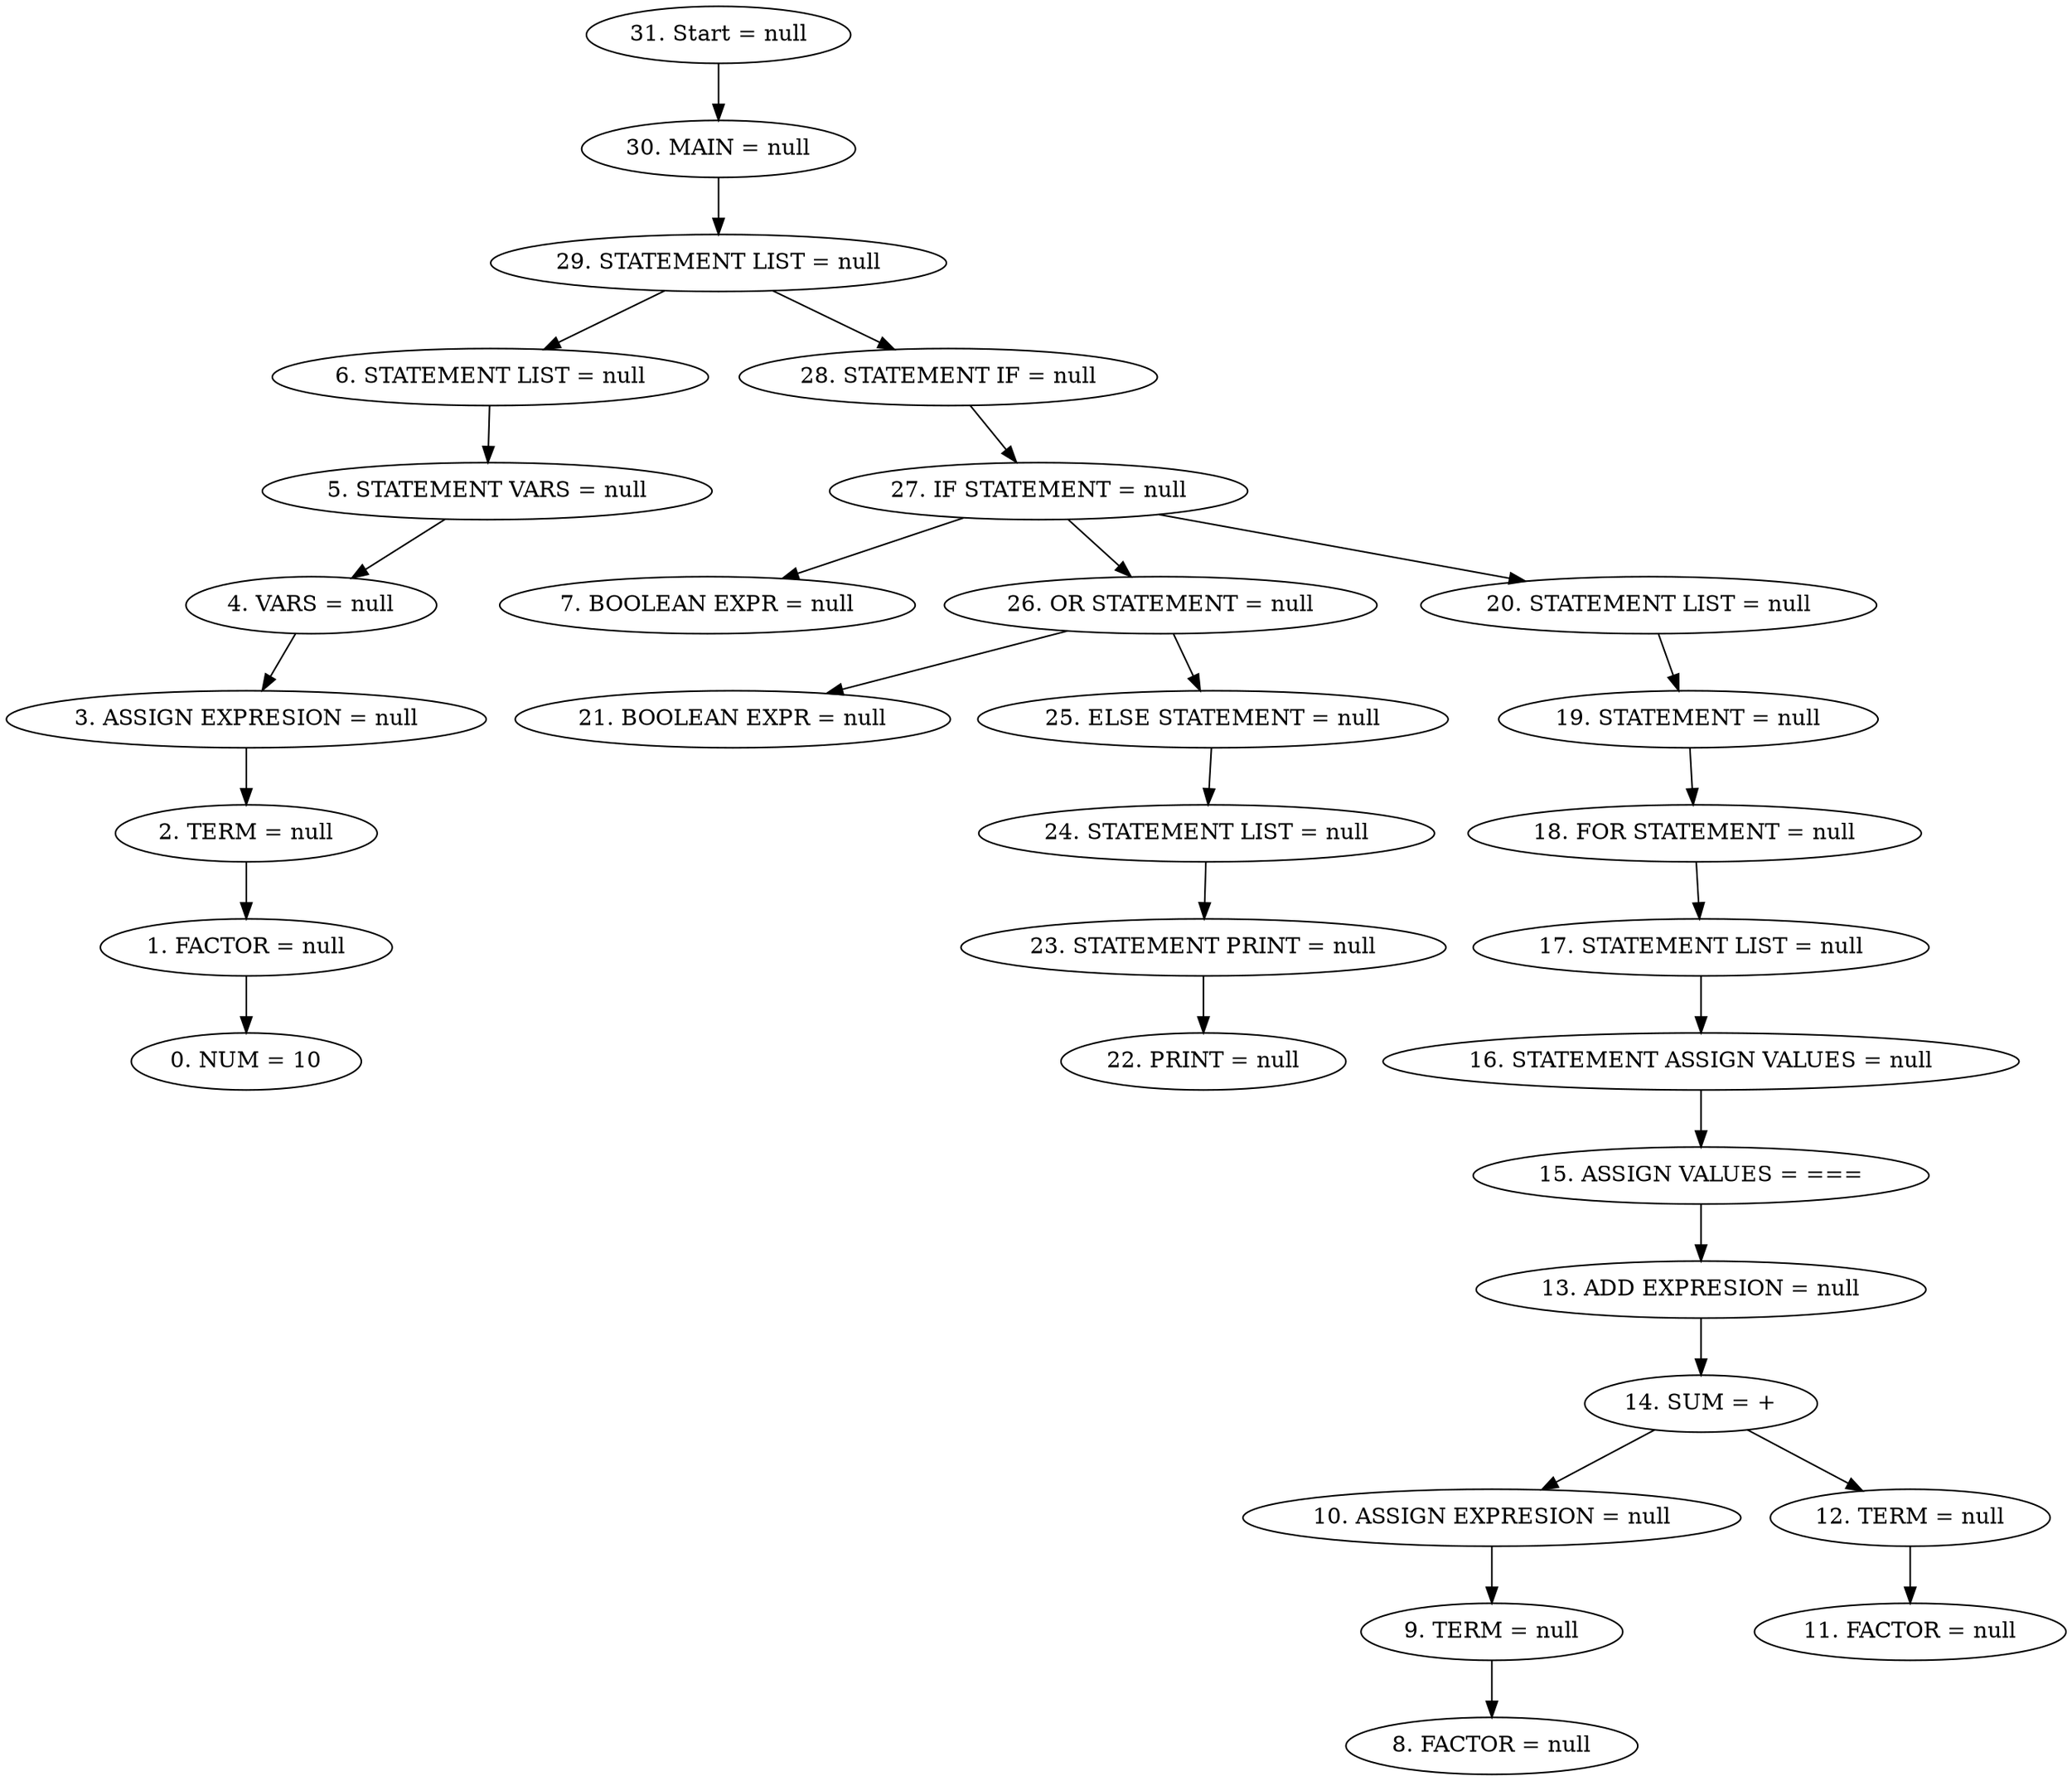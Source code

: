 digraph G {
"31. Start = null"->"30. MAIN = null"
"30. MAIN = null"->"29. STATEMENT LIST = null"
"29. STATEMENT LIST = null"->"6. STATEMENT LIST = null"
"6. STATEMENT LIST = null"->"5. STATEMENT VARS = null"
"5. STATEMENT VARS = null"->"4. VARS = null"
"4. VARS = null"->"3. ASSIGN EXPRESION = null"
"3. ASSIGN EXPRESION = null"->"2. TERM = null"
"2. TERM = null"->"1. FACTOR = null"
"1. FACTOR = null"->"0. NUM = 10"
"29. STATEMENT LIST = null"->"28. STATEMENT IF = null"
"28. STATEMENT IF = null"->"27. IF STATEMENT = null"
"27. IF STATEMENT = null"->"7. BOOLEAN EXPR = null"
"27. IF STATEMENT = null"->"26. OR STATEMENT = null"
"26. OR STATEMENT = null"->"21. BOOLEAN EXPR = null"
"26. OR STATEMENT = null"->"25. ELSE STATEMENT = null"
"25. ELSE STATEMENT = null"->"24. STATEMENT LIST = null"
"24. STATEMENT LIST = null"->"23. STATEMENT PRINT = null"
"23. STATEMENT PRINT = null"->"22. PRINT = null"
"27. IF STATEMENT = null"->"20. STATEMENT LIST = null"
"20. STATEMENT LIST = null"->"19. STATEMENT = null"
"19. STATEMENT = null"->"18. FOR STATEMENT = null"
"18. FOR STATEMENT = null"->"17. STATEMENT LIST = null"
"17. STATEMENT LIST = null"->"16. STATEMENT ASSIGN VALUES = null"
"16. STATEMENT ASSIGN VALUES = null"->"15. ASSIGN VALUES = ==="
"15. ASSIGN VALUES = ==="->"13. ADD EXPRESION = null"
"13. ADD EXPRESION = null"->"14. SUM = +"
"14. SUM = +"->"10. ASSIGN EXPRESION = null"
"10. ASSIGN EXPRESION = null"->"9. TERM = null"
"9. TERM = null"->"8. FACTOR = null"
"14. SUM = +"->"12. TERM = null"
"12. TERM = null"->"11. FACTOR = null"


}
